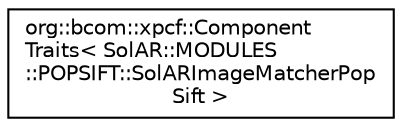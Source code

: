 digraph "Graphical Class Hierarchy"
{
 // LATEX_PDF_SIZE
  edge [fontname="Helvetica",fontsize="10",labelfontname="Helvetica",labelfontsize="10"];
  node [fontname="Helvetica",fontsize="10",shape=record];
  rankdir="LR";
  Node0 [label="org::bcom::xpcf::Component\lTraits\< SolAR::MODULES\l::POPSIFT::SolARImageMatcherPop\lSift \>",height=0.2,width=0.4,color="black", fillcolor="white", style="filled",URL="$structorg_1_1bcom_1_1xpcf_1_1_component_traits_3_01_sol_a_r_1_1_m_o_d_u_l_e_s_1_1_p_o_p_s_i_f_t_73979f78dc916360308d85b7145b48ef.html",tooltip=" "];
}

